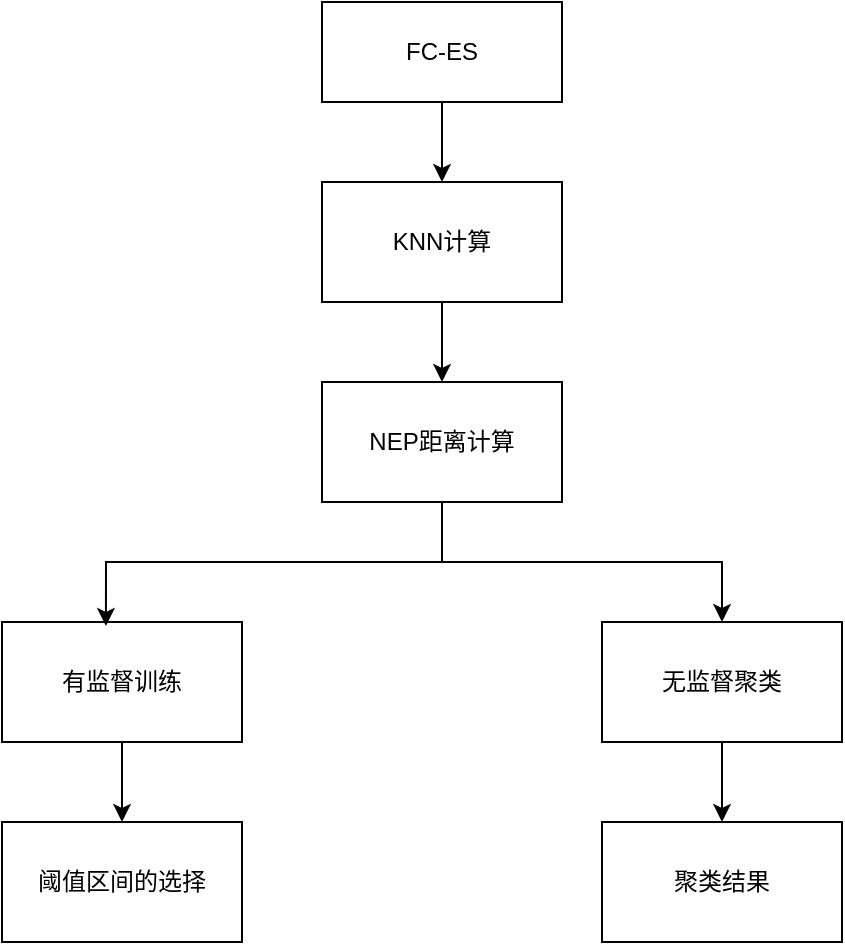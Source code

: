 <mxfile version="27.0.9">
  <diagram name="第 1 页" id="n0FgRmdMllpNhTCo88hj">
    <mxGraphModel dx="1665" dy="777" grid="1" gridSize="10" guides="1" tooltips="1" connect="1" arrows="1" fold="1" page="1" pageScale="1" pageWidth="827" pageHeight="1169" math="0" shadow="0">
      <root>
        <mxCell id="0" />
        <mxCell id="1" parent="0" />
        <mxCell id="vb5EdWWyYZ6hDgargNtk-3" style="edgeStyle=orthogonalEdgeStyle;rounded=0;orthogonalLoop=1;jettySize=auto;html=1;exitX=0.5;exitY=1;exitDx=0;exitDy=0;entryX=0.5;entryY=0;entryDx=0;entryDy=0;" edge="1" parent="1" source="vb5EdWWyYZ6hDgargNtk-1" target="vb5EdWWyYZ6hDgargNtk-2">
          <mxGeometry relative="1" as="geometry" />
        </mxCell>
        <mxCell id="vb5EdWWyYZ6hDgargNtk-1" value="FC-ES" style="rounded=0;whiteSpace=wrap;html=1;" vertex="1" parent="1">
          <mxGeometry x="340" y="10" width="120" height="50" as="geometry" />
        </mxCell>
        <mxCell id="vb5EdWWyYZ6hDgargNtk-6" style="edgeStyle=orthogonalEdgeStyle;rounded=0;orthogonalLoop=1;jettySize=auto;html=1;exitX=0.5;exitY=1;exitDx=0;exitDy=0;entryX=0.5;entryY=0;entryDx=0;entryDy=0;" edge="1" parent="1" source="vb5EdWWyYZ6hDgargNtk-2" target="vb5EdWWyYZ6hDgargNtk-5">
          <mxGeometry relative="1" as="geometry" />
        </mxCell>
        <mxCell id="vb5EdWWyYZ6hDgargNtk-2" value="KNN计算" style="rounded=0;whiteSpace=wrap;html=1;" vertex="1" parent="1">
          <mxGeometry x="340" y="100" width="120" height="60" as="geometry" />
        </mxCell>
        <mxCell id="vb5EdWWyYZ6hDgargNtk-9" style="edgeStyle=orthogonalEdgeStyle;rounded=0;orthogonalLoop=1;jettySize=auto;html=1;exitX=0.5;exitY=1;exitDx=0;exitDy=0;entryX=0.5;entryY=0;entryDx=0;entryDy=0;" edge="1" parent="1" source="vb5EdWWyYZ6hDgargNtk-5" target="vb5EdWWyYZ6hDgargNtk-8">
          <mxGeometry relative="1" as="geometry" />
        </mxCell>
        <mxCell id="vb5EdWWyYZ6hDgargNtk-5" value="NEP距离计算" style="rounded=0;whiteSpace=wrap;html=1;" vertex="1" parent="1">
          <mxGeometry x="340" y="200" width="120" height="60" as="geometry" />
        </mxCell>
        <mxCell id="vb5EdWWyYZ6hDgargNtk-14" style="edgeStyle=orthogonalEdgeStyle;rounded=0;orthogonalLoop=1;jettySize=auto;html=1;exitX=0.5;exitY=1;exitDx=0;exitDy=0;entryX=0.5;entryY=0;entryDx=0;entryDy=0;" edge="1" parent="1" source="vb5EdWWyYZ6hDgargNtk-7" target="vb5EdWWyYZ6hDgargNtk-13">
          <mxGeometry relative="1" as="geometry" />
        </mxCell>
        <mxCell id="vb5EdWWyYZ6hDgargNtk-7" value="有监督训练" style="rounded=0;whiteSpace=wrap;html=1;" vertex="1" parent="1">
          <mxGeometry x="180" y="320" width="120" height="60" as="geometry" />
        </mxCell>
        <mxCell id="vb5EdWWyYZ6hDgargNtk-12" style="edgeStyle=orthogonalEdgeStyle;rounded=0;orthogonalLoop=1;jettySize=auto;html=1;exitX=0.5;exitY=1;exitDx=0;exitDy=0;entryX=0.5;entryY=0;entryDx=0;entryDy=0;" edge="1" parent="1" source="vb5EdWWyYZ6hDgargNtk-8" target="vb5EdWWyYZ6hDgargNtk-11">
          <mxGeometry relative="1" as="geometry" />
        </mxCell>
        <mxCell id="vb5EdWWyYZ6hDgargNtk-8" value="无监督聚类" style="rounded=0;whiteSpace=wrap;html=1;" vertex="1" parent="1">
          <mxGeometry x="480" y="320" width="120" height="60" as="geometry" />
        </mxCell>
        <mxCell id="vb5EdWWyYZ6hDgargNtk-10" style="edgeStyle=orthogonalEdgeStyle;rounded=0;orthogonalLoop=1;jettySize=auto;html=1;exitX=0.5;exitY=1;exitDx=0;exitDy=0;entryX=0.433;entryY=0.033;entryDx=0;entryDy=0;entryPerimeter=0;" edge="1" parent="1" source="vb5EdWWyYZ6hDgargNtk-5" target="vb5EdWWyYZ6hDgargNtk-7">
          <mxGeometry relative="1" as="geometry" />
        </mxCell>
        <mxCell id="vb5EdWWyYZ6hDgargNtk-11" value="聚类结果" style="rounded=0;whiteSpace=wrap;html=1;" vertex="1" parent="1">
          <mxGeometry x="480" y="420" width="120" height="60" as="geometry" />
        </mxCell>
        <mxCell id="vb5EdWWyYZ6hDgargNtk-13" value="阈值区间的选择" style="rounded=0;whiteSpace=wrap;html=1;" vertex="1" parent="1">
          <mxGeometry x="180" y="420" width="120" height="60" as="geometry" />
        </mxCell>
      </root>
    </mxGraphModel>
  </diagram>
</mxfile>
